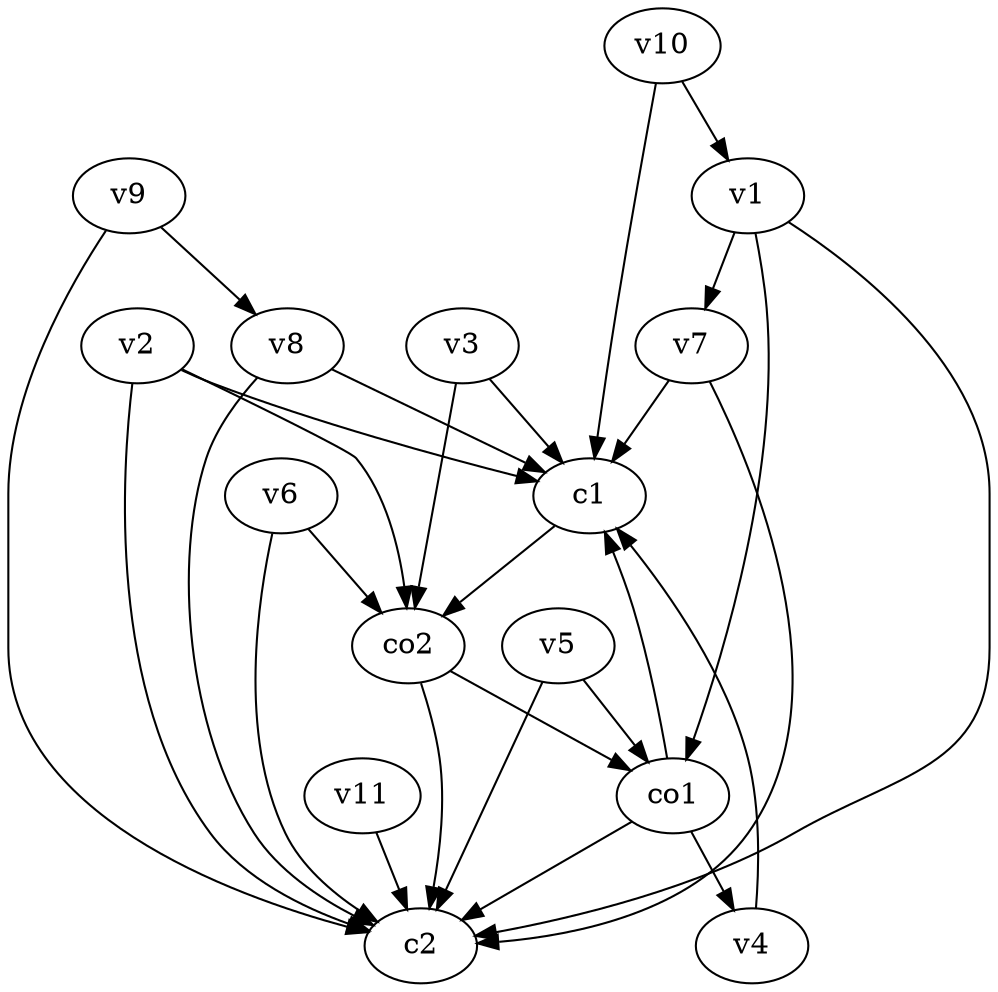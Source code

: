 strict digraph  {
c1;
c2;
v1;
v2;
v3;
v4;
v5;
v6;
v7;
v8;
v9;
v10;
v11;
co1;
co2;
c1 -> co2  [weight=1];
v1 -> c2  [weight=1];
v1 -> co1  [weight=1];
v1 -> v7  [weight=1];
v2 -> c2  [weight=1];
v2 -> c1  [weight=1];
v2 -> co2  [weight=1];
v3 -> c1  [weight=1];
v3 -> co2  [weight=1];
v4 -> c1  [weight=1];
v5 -> c2  [weight=1];
v5 -> co1  [weight=1];
v6 -> c2  [weight=1];
v6 -> co2  [weight=1];
v7 -> c2  [weight=1];
v7 -> c1  [weight=1];
v8 -> c1  [weight=1];
v8 -> c2  [weight=1];
v9 -> c2  [weight=1];
v9 -> v8  [weight=1];
v10 -> c1  [weight=1];
v10 -> v1  [weight=1];
v11 -> c2  [weight=1];
co1 -> c2  [weight=1];
co1 -> c1  [weight=1];
co1 -> v4  [weight=1];
co2 -> c2  [weight=1];
co2 -> co1  [weight=1];
}
